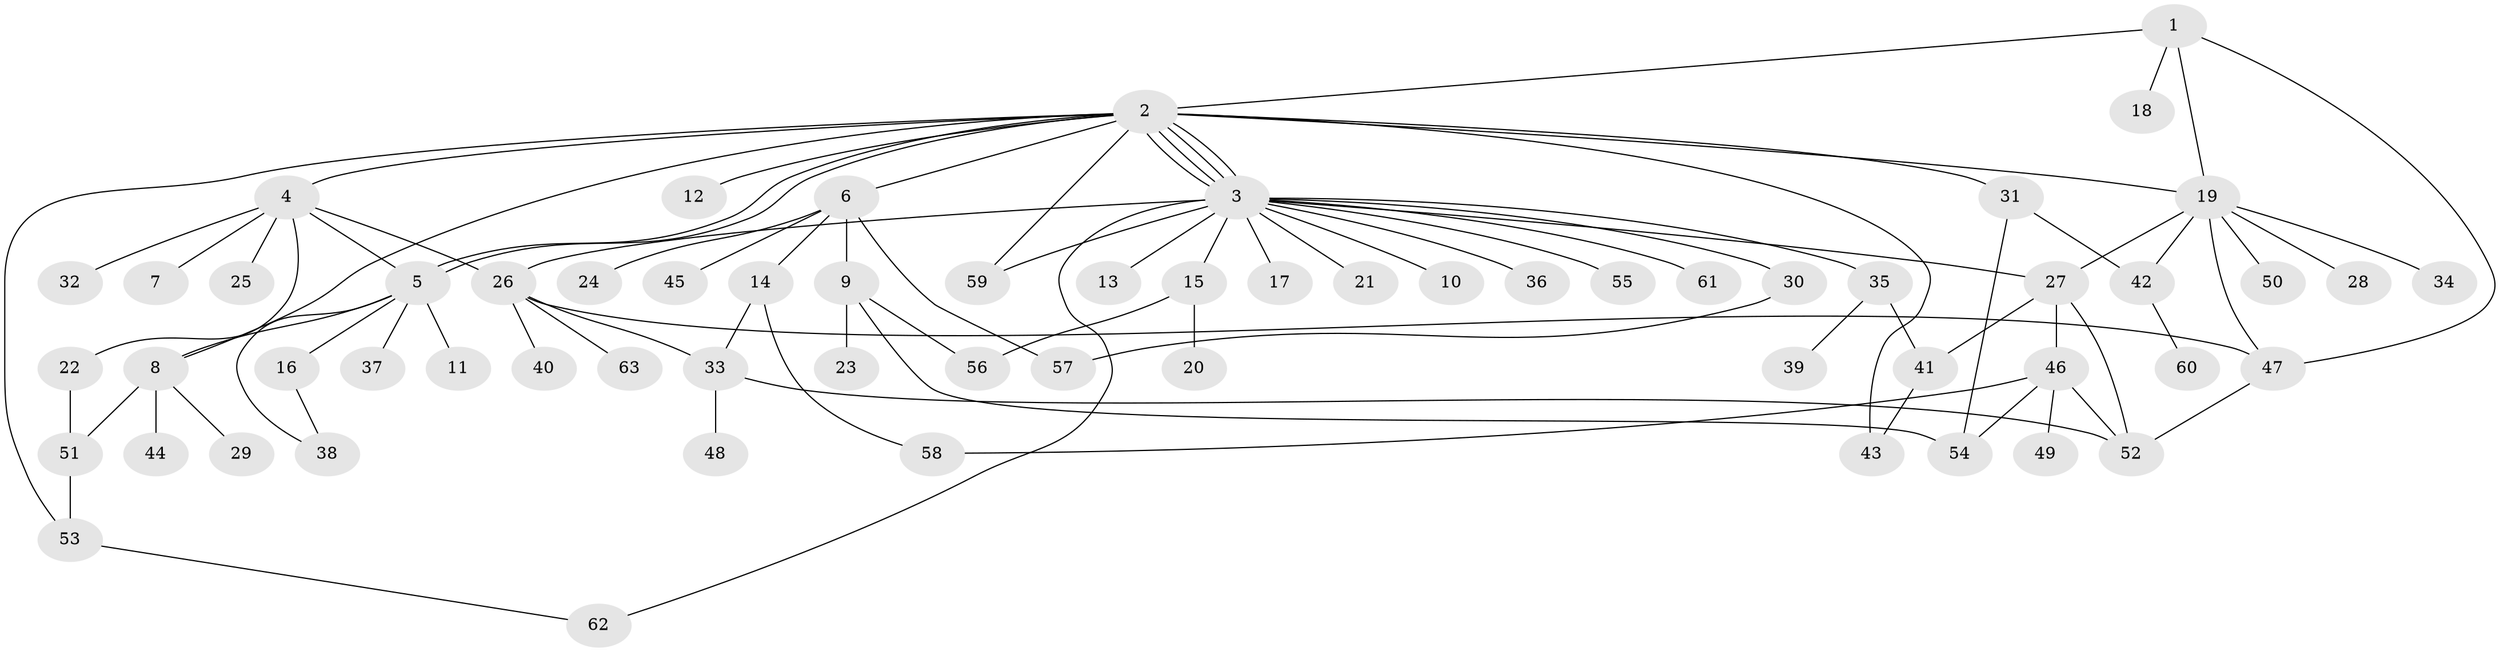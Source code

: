 // Generated by graph-tools (version 1.1) at 2025/47/03/09/25 04:47:31]
// undirected, 63 vertices, 90 edges
graph export_dot {
graph [start="1"]
  node [color=gray90,style=filled];
  1;
  2;
  3;
  4;
  5;
  6;
  7;
  8;
  9;
  10;
  11;
  12;
  13;
  14;
  15;
  16;
  17;
  18;
  19;
  20;
  21;
  22;
  23;
  24;
  25;
  26;
  27;
  28;
  29;
  30;
  31;
  32;
  33;
  34;
  35;
  36;
  37;
  38;
  39;
  40;
  41;
  42;
  43;
  44;
  45;
  46;
  47;
  48;
  49;
  50;
  51;
  52;
  53;
  54;
  55;
  56;
  57;
  58;
  59;
  60;
  61;
  62;
  63;
  1 -- 2;
  1 -- 18;
  1 -- 19;
  1 -- 47;
  2 -- 3;
  2 -- 3;
  2 -- 3;
  2 -- 3;
  2 -- 4;
  2 -- 5;
  2 -- 5;
  2 -- 6;
  2 -- 8;
  2 -- 12;
  2 -- 19;
  2 -- 31;
  2 -- 43;
  2 -- 53;
  2 -- 59;
  3 -- 10;
  3 -- 13;
  3 -- 15;
  3 -- 17;
  3 -- 21;
  3 -- 26;
  3 -- 27;
  3 -- 30;
  3 -- 35;
  3 -- 36;
  3 -- 55;
  3 -- 59;
  3 -- 61;
  3 -- 62;
  4 -- 5;
  4 -- 7;
  4 -- 22;
  4 -- 25;
  4 -- 26;
  4 -- 32;
  5 -- 8;
  5 -- 11;
  5 -- 16;
  5 -- 37;
  5 -- 38;
  6 -- 9;
  6 -- 14;
  6 -- 24;
  6 -- 45;
  6 -- 57;
  8 -- 29;
  8 -- 44;
  8 -- 51;
  9 -- 23;
  9 -- 54;
  9 -- 56;
  14 -- 33;
  14 -- 58;
  15 -- 20;
  15 -- 56;
  16 -- 38;
  19 -- 27;
  19 -- 28;
  19 -- 34;
  19 -- 42;
  19 -- 47;
  19 -- 50;
  22 -- 51;
  26 -- 33;
  26 -- 40;
  26 -- 47;
  26 -- 63;
  27 -- 41;
  27 -- 46;
  27 -- 52;
  30 -- 57;
  31 -- 42;
  31 -- 54;
  33 -- 48;
  33 -- 52;
  35 -- 39;
  35 -- 41;
  41 -- 43;
  42 -- 60;
  46 -- 49;
  46 -- 52;
  46 -- 54;
  46 -- 58;
  47 -- 52;
  51 -- 53;
  53 -- 62;
}
